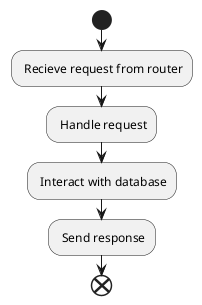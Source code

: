 @startuml

start

: Recieve request from router;
: Handle request;
: Interact with database;
: Send response;

end

@enduml
